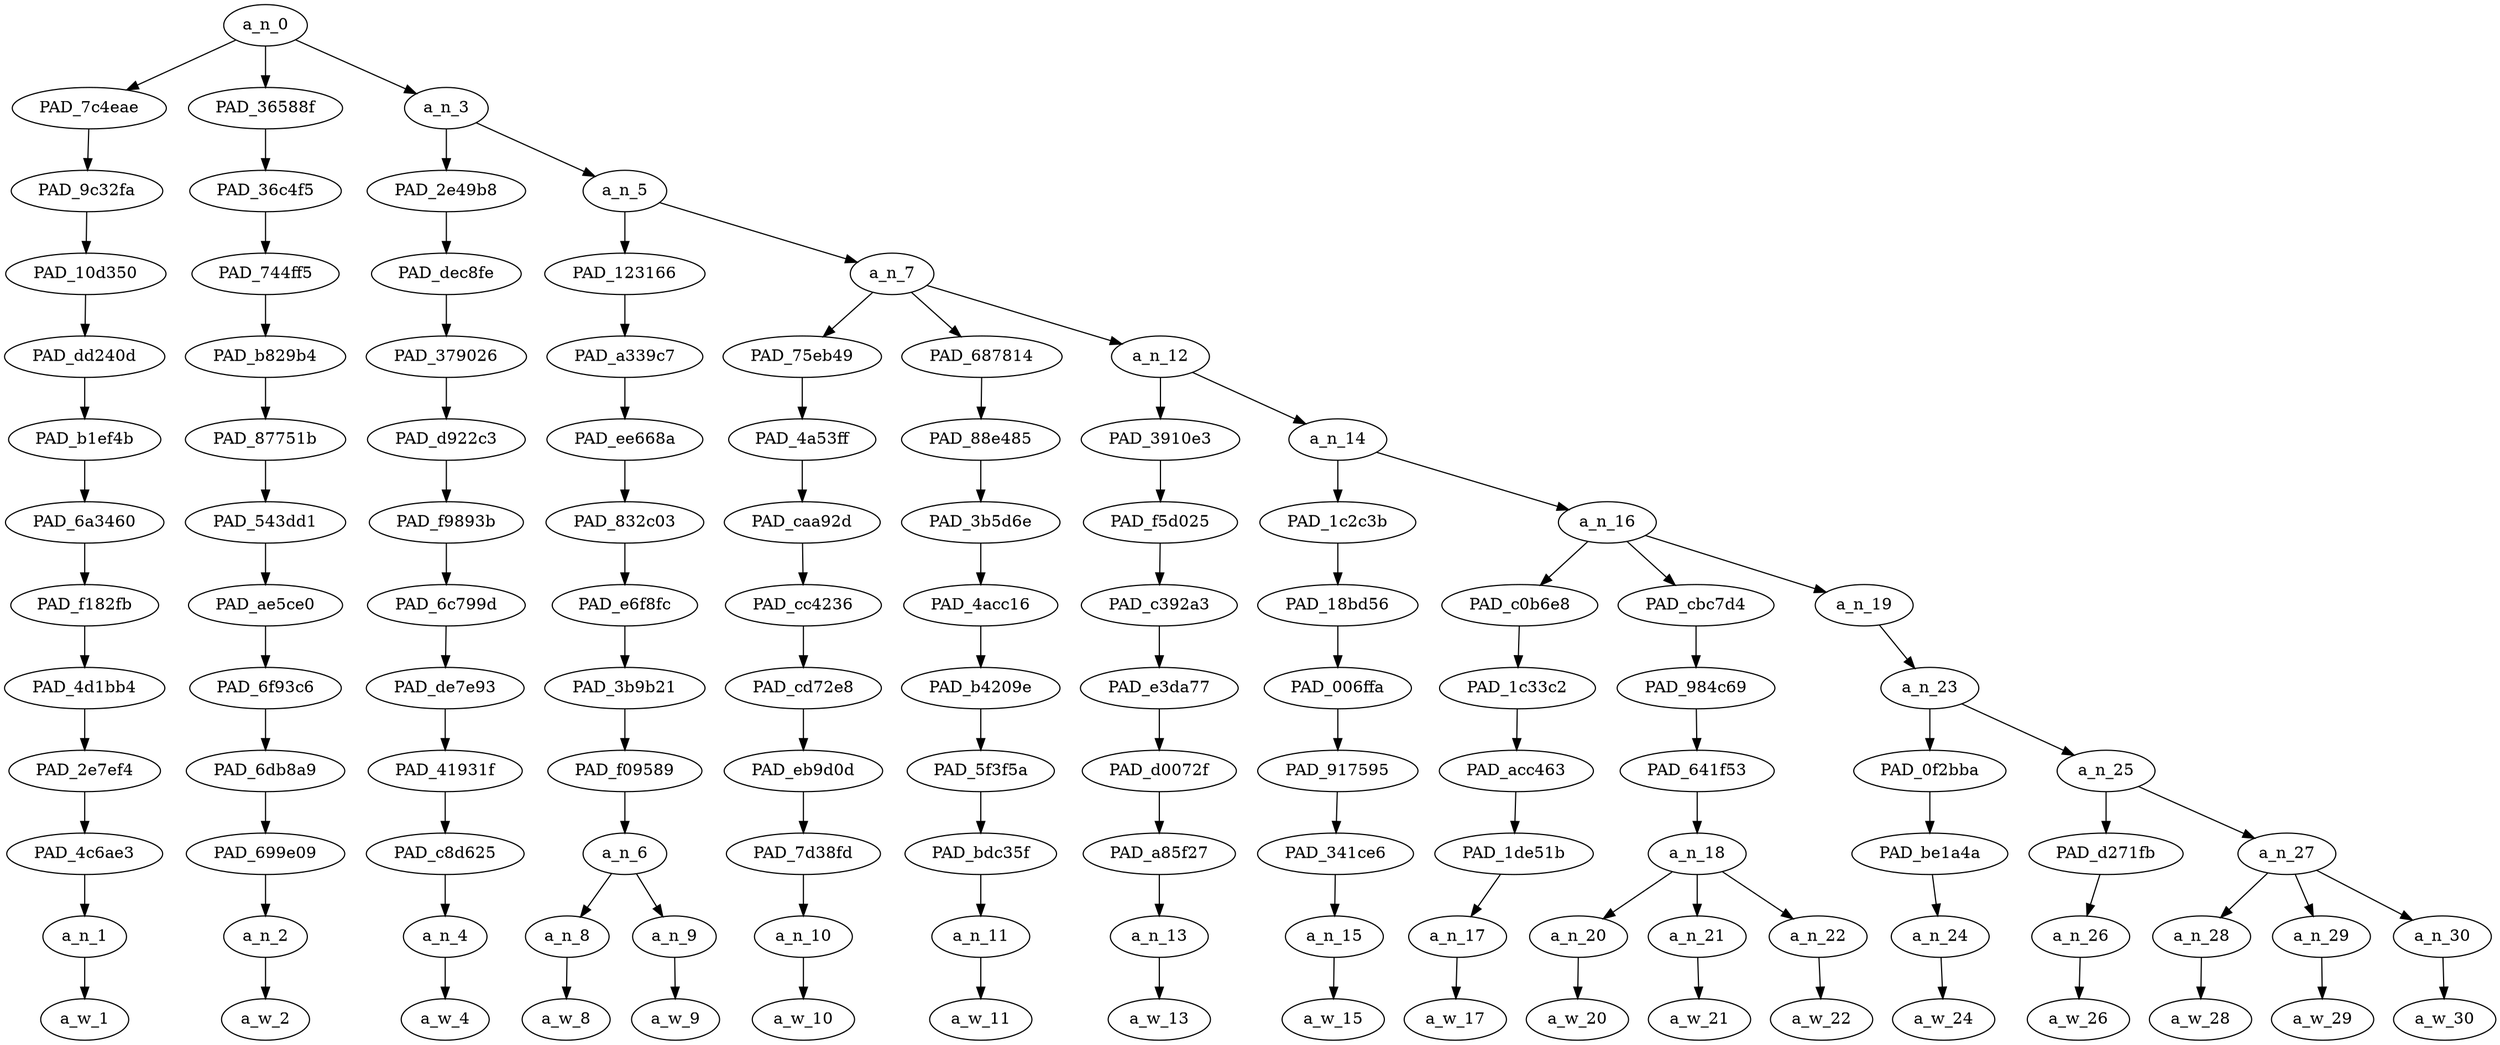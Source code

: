 strict digraph "" {
	a_n_0	[div_dir=-1,
		index=0,
		level=12,
		pos="1.4953703703703705,12!",
		text_span="[0, 1, 2, 3, 4, 5, 6, 7, 8, 9, 10, 11, 12, 13, 14, 15, 16, 17]",
		value=0.99999999];
	PAD_7c4eae	[div_dir=-1,
		index=0,
		level=11,
		pos="0.0,11!",
		text_span="[0]",
		value=0.01890742];
	a_n_0 -> PAD_7c4eae;
	PAD_36588f	[div_dir=-1,
		index=1,
		level=11,
		pos="1.0,11!",
		text_span="[1]",
		value=0.04407085];
	a_n_0 -> PAD_36588f;
	a_n_3	[div_dir=-1,
		index=2,
		level=11,
		pos="3.4861111111111116,11!",
		text_span="[2, 3, 4, 5, 6, 7, 8, 9, 10, 11, 12, 13, 14, 15, 16, 17]",
		value=0.93693472];
	a_n_0 -> a_n_3;
	PAD_9c32fa	[div_dir=-1,
		index=0,
		level=10,
		pos="0.0,10!",
		text_span="[0]",
		value=0.01890742];
	PAD_7c4eae -> PAD_9c32fa;
	PAD_10d350	[div_dir=-1,
		index=0,
		level=9,
		pos="0.0,9!",
		text_span="[0]",
		value=0.01890742];
	PAD_9c32fa -> PAD_10d350;
	PAD_dd240d	[div_dir=-1,
		index=0,
		level=8,
		pos="0.0,8!",
		text_span="[0]",
		value=0.01890742];
	PAD_10d350 -> PAD_dd240d;
	PAD_b1ef4b	[div_dir=-1,
		index=0,
		level=7,
		pos="0.0,7!",
		text_span="[0]",
		value=0.01890742];
	PAD_dd240d -> PAD_b1ef4b;
	PAD_6a3460	[div_dir=-1,
		index=0,
		level=6,
		pos="0.0,6!",
		text_span="[0]",
		value=0.01890742];
	PAD_b1ef4b -> PAD_6a3460;
	PAD_f182fb	[div_dir=-1,
		index=0,
		level=5,
		pos="0.0,5!",
		text_span="[0]",
		value=0.01890742];
	PAD_6a3460 -> PAD_f182fb;
	PAD_4d1bb4	[div_dir=-1,
		index=0,
		level=4,
		pos="0.0,4!",
		text_span="[0]",
		value=0.01890742];
	PAD_f182fb -> PAD_4d1bb4;
	PAD_2e7ef4	[div_dir=-1,
		index=0,
		level=3,
		pos="0.0,3!",
		text_span="[0]",
		value=0.01890742];
	PAD_4d1bb4 -> PAD_2e7ef4;
	PAD_4c6ae3	[div_dir=-1,
		index=0,
		level=2,
		pos="0.0,2!",
		text_span="[0]",
		value=0.01890742];
	PAD_2e7ef4 -> PAD_4c6ae3;
	a_n_1	[div_dir=-1,
		index=0,
		level=1,
		pos="0.0,1!",
		text_span="[0]",
		value=0.01890742];
	PAD_4c6ae3 -> a_n_1;
	a_w_1	[div_dir=0,
		index=0,
		level=0,
		pos="0,0!",
		text_span="[0]",
		value=so];
	a_n_1 -> a_w_1;
	PAD_36c4f5	[div_dir=-1,
		index=1,
		level=10,
		pos="1.0,10!",
		text_span="[1]",
		value=0.04407085];
	PAD_36588f -> PAD_36c4f5;
	PAD_744ff5	[div_dir=-1,
		index=1,
		level=9,
		pos="1.0,9!",
		text_span="[1]",
		value=0.04407085];
	PAD_36c4f5 -> PAD_744ff5;
	PAD_b829b4	[div_dir=-1,
		index=1,
		level=8,
		pos="1.0,8!",
		text_span="[1]",
		value=0.04407085];
	PAD_744ff5 -> PAD_b829b4;
	PAD_87751b	[div_dir=-1,
		index=1,
		level=7,
		pos="1.0,7!",
		text_span="[1]",
		value=0.04407085];
	PAD_b829b4 -> PAD_87751b;
	PAD_543dd1	[div_dir=-1,
		index=1,
		level=6,
		pos="1.0,6!",
		text_span="[1]",
		value=0.04407085];
	PAD_87751b -> PAD_543dd1;
	PAD_ae5ce0	[div_dir=-1,
		index=1,
		level=5,
		pos="1.0,5!",
		text_span="[1]",
		value=0.04407085];
	PAD_543dd1 -> PAD_ae5ce0;
	PAD_6f93c6	[div_dir=-1,
		index=1,
		level=4,
		pos="1.0,4!",
		text_span="[1]",
		value=0.04407085];
	PAD_ae5ce0 -> PAD_6f93c6;
	PAD_6db8a9	[div_dir=-1,
		index=1,
		level=3,
		pos="1.0,3!",
		text_span="[1]",
		value=0.04407085];
	PAD_6f93c6 -> PAD_6db8a9;
	PAD_699e09	[div_dir=-1,
		index=1,
		level=2,
		pos="1.0,2!",
		text_span="[1]",
		value=0.04407085];
	PAD_6db8a9 -> PAD_699e09;
	a_n_2	[div_dir=-1,
		index=1,
		level=1,
		pos="1.0,1!",
		text_span="[1]",
		value=0.04407085];
	PAD_699e09 -> a_n_2;
	a_w_2	[div_dir=0,
		index=1,
		level=0,
		pos="1,0!",
		text_span="[1]",
		value=boring];
	a_n_2 -> a_w_2;
	PAD_2e49b8	[div_dir=1,
		index=2,
		level=10,
		pos="2.0,10!",
		text_span="[2]",
		value=0.01893688];
	a_n_3 -> PAD_2e49b8;
	a_n_5	[div_dir=-1,
		index=3,
		level=10,
		pos="4.972222222222223,10!",
		text_span="[3, 4, 5, 6, 7, 8, 9, 10, 11, 12, 13, 14, 15, 16, 17]",
		value=0.91794625];
	a_n_3 -> a_n_5;
	PAD_dec8fe	[div_dir=1,
		index=2,
		level=9,
		pos="2.0,9!",
		text_span="[2]",
		value=0.01893688];
	PAD_2e49b8 -> PAD_dec8fe;
	PAD_379026	[div_dir=1,
		index=2,
		level=8,
		pos="2.0,8!",
		text_span="[2]",
		value=0.01893688];
	PAD_dec8fe -> PAD_379026;
	PAD_d922c3	[div_dir=1,
		index=2,
		level=7,
		pos="2.0,7!",
		text_span="[2]",
		value=0.01893688];
	PAD_379026 -> PAD_d922c3;
	PAD_f9893b	[div_dir=1,
		index=2,
		level=6,
		pos="2.0,6!",
		text_span="[2]",
		value=0.01893688];
	PAD_d922c3 -> PAD_f9893b;
	PAD_6c799d	[div_dir=1,
		index=2,
		level=5,
		pos="2.0,5!",
		text_span="[2]",
		value=0.01893688];
	PAD_f9893b -> PAD_6c799d;
	PAD_de7e93	[div_dir=1,
		index=2,
		level=4,
		pos="2.0,4!",
		text_span="[2]",
		value=0.01893688];
	PAD_6c799d -> PAD_de7e93;
	PAD_41931f	[div_dir=1,
		index=2,
		level=3,
		pos="2.0,3!",
		text_span="[2]",
		value=0.01893688];
	PAD_de7e93 -> PAD_41931f;
	PAD_c8d625	[div_dir=1,
		index=2,
		level=2,
		pos="2.0,2!",
		text_span="[2]",
		value=0.01893688];
	PAD_41931f -> PAD_c8d625;
	a_n_4	[div_dir=1,
		index=2,
		level=1,
		pos="2.0,1!",
		text_span="[2]",
		value=0.01893688];
	PAD_c8d625 -> a_n_4;
	a_w_4	[div_dir=0,
		index=2,
		level=0,
		pos="2,0!",
		text_span="[2]",
		value=that];
	a_n_4 -> a_w_4;
	PAD_123166	[div_dir=1,
		index=3,
		level=9,
		pos="3.5,9!",
		text_span="[3, 4]",
		value=0.21321377];
	a_n_5 -> PAD_123166;
	a_n_7	[div_dir=-1,
		index=4,
		level=9,
		pos="6.4444444444444455,9!",
		text_span="[5, 6, 7, 8, 9, 10, 11, 12, 13, 14, 15, 16, 17]",
		value=0.70467764];
	a_n_5 -> a_n_7;
	PAD_a339c7	[div_dir=1,
		index=3,
		level=8,
		pos="3.5,8!",
		text_span="[3, 4]",
		value=0.21321377];
	PAD_123166 -> PAD_a339c7;
	PAD_ee668a	[div_dir=1,
		index=3,
		level=7,
		pos="3.5,7!",
		text_span="[3, 4]",
		value=0.21321377];
	PAD_a339c7 -> PAD_ee668a;
	PAD_832c03	[div_dir=1,
		index=3,
		level=6,
		pos="3.5,6!",
		text_span="[3, 4]",
		value=0.21321377];
	PAD_ee668a -> PAD_832c03;
	PAD_e6f8fc	[div_dir=1,
		index=3,
		level=5,
		pos="3.5,5!",
		text_span="[3, 4]",
		value=0.21321377];
	PAD_832c03 -> PAD_e6f8fc;
	PAD_3b9b21	[div_dir=1,
		index=3,
		level=4,
		pos="3.5,4!",
		text_span="[3, 4]",
		value=0.21321377];
	PAD_e6f8fc -> PAD_3b9b21;
	PAD_f09589	[div_dir=1,
		index=3,
		level=3,
		pos="3.5,3!",
		text_span="[3, 4]",
		value=0.21321377];
	PAD_3b9b21 -> PAD_f09589;
	a_n_6	[div_dir=1,
		index=3,
		level=2,
		pos="3.5,2!",
		text_span="[3, 4]",
		value=0.21321377];
	PAD_f09589 -> a_n_6;
	a_n_8	[div_dir=-1,
		index=3,
		level=1,
		pos="3.0,1!",
		text_span="[3]",
		value=0.03010771];
	a_n_6 -> a_n_8;
	a_n_9	[div_dir=1,
		index=4,
		level=1,
		pos="4.0,1!",
		text_span="[4]",
		value=0.18276752];
	a_n_6 -> a_n_9;
	a_w_8	[div_dir=0,
		index=3,
		level=0,
		pos="3,0!",
		text_span="[3]",
		value=this];
	a_n_8 -> a_w_8;
	a_w_9	[div_dir=0,
		index=4,
		level=0,
		pos="4,0!",
		text_span="[4]",
		value=janitor];
	a_n_9 -> a_w_9;
	PAD_75eb49	[div_dir=-1,
		index=4,
		level=8,
		pos="5.0,8!",
		text_span="[5]",
		value=0.02874173];
	a_n_7 -> PAD_75eb49;
	PAD_687814	[div_dir=1,
		index=5,
		level=8,
		pos="6.0,8!",
		text_span="[6]",
		value=0.02879660];
	a_n_7 -> PAD_687814;
	a_n_12	[div_dir=-1,
		index=6,
		level=8,
		pos="8.333333333333334,8!",
		text_span="[7, 8, 9, 10, 11, 12, 13, 14, 15, 16, 17]",
		value=0.64692070];
	a_n_7 -> a_n_12;
	PAD_4a53ff	[div_dir=-1,
		index=4,
		level=7,
		pos="5.0,7!",
		text_span="[5]",
		value=0.02874173];
	PAD_75eb49 -> PAD_4a53ff;
	PAD_caa92d	[div_dir=-1,
		index=4,
		level=6,
		pos="5.0,6!",
		text_span="[5]",
		value=0.02874173];
	PAD_4a53ff -> PAD_caa92d;
	PAD_cc4236	[div_dir=-1,
		index=4,
		level=5,
		pos="5.0,5!",
		text_span="[5]",
		value=0.02874173];
	PAD_caa92d -> PAD_cc4236;
	PAD_cd72e8	[div_dir=-1,
		index=4,
		level=4,
		pos="5.0,4!",
		text_span="[5]",
		value=0.02874173];
	PAD_cc4236 -> PAD_cd72e8;
	PAD_eb9d0d	[div_dir=-1,
		index=4,
		level=3,
		pos="5.0,3!",
		text_span="[5]",
		value=0.02874173];
	PAD_cd72e8 -> PAD_eb9d0d;
	PAD_7d38fd	[div_dir=-1,
		index=4,
		level=2,
		pos="5.0,2!",
		text_span="[5]",
		value=0.02874173];
	PAD_eb9d0d -> PAD_7d38fd;
	a_n_10	[div_dir=-1,
		index=5,
		level=1,
		pos="5.0,1!",
		text_span="[5]",
		value=0.02874173];
	PAD_7d38fd -> a_n_10;
	a_w_10	[div_dir=0,
		index=5,
		level=0,
		pos="5,0!",
		text_span="[5]",
		value=has];
	a_n_10 -> a_w_10;
	PAD_88e485	[div_dir=1,
		index=5,
		level=7,
		pos="6.0,7!",
		text_span="[6]",
		value=0.02879660];
	PAD_687814 -> PAD_88e485;
	PAD_3b5d6e	[div_dir=1,
		index=5,
		level=6,
		pos="6.0,6!",
		text_span="[6]",
		value=0.02879660];
	PAD_88e485 -> PAD_3b5d6e;
	PAD_4acc16	[div_dir=1,
		index=5,
		level=5,
		pos="6.0,5!",
		text_span="[6]",
		value=0.02879660];
	PAD_3b5d6e -> PAD_4acc16;
	PAD_b4209e	[div_dir=1,
		index=5,
		level=4,
		pos="6.0,4!",
		text_span="[6]",
		value=0.02879660];
	PAD_4acc16 -> PAD_b4209e;
	PAD_5f3f5a	[div_dir=1,
		index=5,
		level=3,
		pos="6.0,3!",
		text_span="[6]",
		value=0.02879660];
	PAD_b4209e -> PAD_5f3f5a;
	PAD_bdc35f	[div_dir=1,
		index=5,
		level=2,
		pos="6.0,2!",
		text_span="[6]",
		value=0.02879660];
	PAD_5f3f5a -> PAD_bdc35f;
	a_n_11	[div_dir=1,
		index=6,
		level=1,
		pos="6.0,1!",
		text_span="[6]",
		value=0.02879660];
	PAD_bdc35f -> a_n_11;
	a_w_11	[div_dir=0,
		index=6,
		level=0,
		pos="6,0!",
		text_span="[6]",
		value=me];
	a_n_11 -> a_w_11;
	PAD_3910e3	[div_dir=-1,
		index=6,
		level=7,
		pos="7.0,7!",
		text_span="[7]",
		value=0.04418707];
	a_n_12 -> PAD_3910e3;
	a_n_14	[div_dir=-1,
		index=7,
		level=7,
		pos="9.666666666666668,7!",
		text_span="[8, 9, 10, 11, 12, 13, 14, 15, 16, 17]",
		value=0.60249372];
	a_n_12 -> a_n_14;
	PAD_f5d025	[div_dir=-1,
		index=6,
		level=6,
		pos="7.0,6!",
		text_span="[7]",
		value=0.04418707];
	PAD_3910e3 -> PAD_f5d025;
	PAD_c392a3	[div_dir=-1,
		index=6,
		level=5,
		pos="7.0,5!",
		text_span="[7]",
		value=0.04418707];
	PAD_f5d025 -> PAD_c392a3;
	PAD_e3da77	[div_dir=-1,
		index=6,
		level=4,
		pos="7.0,4!",
		text_span="[7]",
		value=0.04418707];
	PAD_c392a3 -> PAD_e3da77;
	PAD_d0072f	[div_dir=-1,
		index=6,
		level=3,
		pos="7.0,3!",
		text_span="[7]",
		value=0.04418707];
	PAD_e3da77 -> PAD_d0072f;
	PAD_a85f27	[div_dir=-1,
		index=6,
		level=2,
		pos="7.0,2!",
		text_span="[7]",
		value=0.04418707];
	PAD_d0072f -> PAD_a85f27;
	a_n_13	[div_dir=-1,
		index=7,
		level=1,
		pos="7.0,1!",
		text_span="[7]",
		value=0.04418707];
	PAD_a85f27 -> a_n_13;
	a_w_13	[div_dir=0,
		index=7,
		level=0,
		pos="7,0!",
		text_span="[7]",
		value=blocked];
	a_n_13 -> a_w_13;
	PAD_1c2c3b	[div_dir=1,
		index=7,
		level=6,
		pos="8.0,6!",
		text_span="[8]",
		value=0.04296449];
	a_n_14 -> PAD_1c2c3b;
	a_n_16	[div_dir=-1,
		index=8,
		level=6,
		pos="11.333333333333334,6!",
		text_span="[9, 10, 11, 12, 13, 14, 15, 16, 17]",
		value=0.55928540];
	a_n_14 -> a_n_16;
	PAD_18bd56	[div_dir=1,
		index=7,
		level=5,
		pos="8.0,5!",
		text_span="[8]",
		value=0.04296449];
	PAD_1c2c3b -> PAD_18bd56;
	PAD_006ffa	[div_dir=1,
		index=7,
		level=4,
		pos="8.0,4!",
		text_span="[8]",
		value=0.04296449];
	PAD_18bd56 -> PAD_006ffa;
	PAD_917595	[div_dir=1,
		index=7,
		level=3,
		pos="8.0,3!",
		text_span="[8]",
		value=0.04296449];
	PAD_006ffa -> PAD_917595;
	PAD_341ce6	[div_dir=1,
		index=7,
		level=2,
		pos="8.0,2!",
		text_span="[8]",
		value=0.04296449];
	PAD_917595 -> PAD_341ce6;
	a_n_15	[div_dir=1,
		index=8,
		level=1,
		pos="8.0,1!",
		text_span="[8]",
		value=0.04296449];
	PAD_341ce6 -> a_n_15;
	a_w_15	[div_dir=0,
		index=8,
		level=0,
		pos="8,0!",
		text_span="[8]",
		value=someone];
	a_n_15 -> a_w_15;
	PAD_c0b6e8	[div_dir=-1,
		index=8,
		level=5,
		pos="9.0,5!",
		text_span="[9]",
		value=0.06515094];
	a_n_16 -> PAD_c0b6e8;
	PAD_cbc7d4	[div_dir=-1,
		index=9,
		level=5,
		pos="11.0,5!",
		text_span="[10, 11, 12]",
		value=0.26606235];
	a_n_16 -> PAD_cbc7d4;
	a_n_19	[div_dir=-1,
		index=10,
		level=5,
		pos="14.0,5!",
		text_span="[13, 14, 15, 16, 17]",
		value=0.22781343];
	a_n_16 -> a_n_19;
	PAD_1c33c2	[div_dir=-1,
		index=8,
		level=4,
		pos="9.0,4!",
		text_span="[9]",
		value=0.06515094];
	PAD_c0b6e8 -> PAD_1c33c2;
	PAD_acc463	[div_dir=-1,
		index=8,
		level=3,
		pos="9.0,3!",
		text_span="[9]",
		value=0.06515094];
	PAD_1c33c2 -> PAD_acc463;
	PAD_1de51b	[div_dir=-1,
		index=8,
		level=2,
		pos="9.0,2!",
		text_span="[9]",
		value=0.06515094];
	PAD_acc463 -> PAD_1de51b;
	a_n_17	[div_dir=-1,
		index=9,
		level=1,
		pos="9.0,1!",
		text_span="[9]",
		value=0.06515094];
	PAD_1de51b -> a_n_17;
	a_w_17	[div_dir=0,
		index=9,
		level=0,
		pos="9,0!",
		text_span="[9]",
		value=call];
	a_n_17 -> a_w_17;
	PAD_984c69	[div_dir=-1,
		index=9,
		level=4,
		pos="11.0,4!",
		text_span="[10, 11, 12]",
		value=0.26606235];
	PAD_cbc7d4 -> PAD_984c69;
	PAD_641f53	[div_dir=-1,
		index=9,
		level=3,
		pos="11.0,3!",
		text_span="[10, 11, 12]",
		value=0.26606235];
	PAD_984c69 -> PAD_641f53;
	a_n_18	[div_dir=-1,
		index=9,
		level=2,
		pos="11.0,2!",
		text_span="[10, 11, 12]",
		value=0.26606235];
	PAD_641f53 -> a_n_18;
	a_n_20	[div_dir=1,
		index=10,
		level=1,
		pos="10.0,1!",
		text_span="[10]",
		value=0.04682157];
	a_n_18 -> a_n_20;
	a_n_21	[div_dir=1,
		index=11,
		level=1,
		pos="11.0,1!",
		text_span="[11]",
		value=0.10356084];
	a_n_18 -> a_n_21;
	a_n_22	[div_dir=-1,
		index=12,
		level=1,
		pos="12.0,1!",
		text_span="[12]",
		value=0.11527332];
	a_n_18 -> a_n_22;
	a_w_20	[div_dir=0,
		index=10,
		level=0,
		pos="10,0!",
		text_span="[10]",
		value=this1];
	a_n_20 -> a_w_20;
	a_w_21	[div_dir=0,
		index=11,
		level=0,
		pos="11,0!",
		text_span="[11]",
		value=porch];
	a_n_21 -> a_w_21;
	a_w_22	[div_dir=0,
		index=12,
		level=0,
		pos="12,0!",
		text_span="[12]",
		value=monkey];
	a_n_22 -> a_w_22;
	a_n_23	[div_dir=-1,
		index=10,
		level=4,
		pos="14.0,4!",
		text_span="[13, 14, 15, 16, 17]",
		value=0.22776563];
	a_n_19 -> a_n_23;
	PAD_0f2bba	[div_dir=-1,
		index=10,
		level=3,
		pos="13.0,3!",
		text_span="[13]",
		value=0.02965521];
	a_n_23 -> PAD_0f2bba;
	a_n_25	[div_dir=-1,
		index=11,
		level=3,
		pos="15.0,3!",
		text_span="[14, 15, 16, 17]",
		value=0.19806262];
	a_n_23 -> a_n_25;
	PAD_be1a4a	[div_dir=-1,
		index=10,
		level=2,
		pos="13.0,2!",
		text_span="[13]",
		value=0.02965521];
	PAD_0f2bba -> PAD_be1a4a;
	a_n_24	[div_dir=-1,
		index=13,
		level=1,
		pos="13.0,1!",
		text_span="[13]",
		value=0.02965521];
	PAD_be1a4a -> a_n_24;
	a_w_24	[div_dir=0,
		index=13,
		level=0,
		pos="13,0!",
		text_span="[13]",
		value=to];
	a_n_24 -> a_w_24;
	PAD_d271fb	[div_dir=1,
		index=11,
		level=2,
		pos="14.0,2!",
		text_span="[14]",
		value=0.03893874];
	a_n_25 -> PAD_d271fb;
	a_n_27	[div_dir=-1,
		index=12,
		level=2,
		pos="16.0,2!",
		text_span="[15, 16, 17]",
		value=0.15907579];
	a_n_25 -> a_n_27;
	a_n_26	[div_dir=1,
		index=14,
		level=1,
		pos="14.0,1!",
		text_span="[14]",
		value=0.03893874];
	PAD_d271fb -> a_n_26;
	a_w_26	[div_dir=0,
		index=14,
		level=0,
		pos="14,0!",
		text_span="[14]",
		value=clean];
	a_n_26 -> a_w_26;
	a_n_28	[div_dir=-1,
		index=15,
		level=1,
		pos="15.0,1!",
		text_span="[15]",
		value=0.02689106];
	a_n_27 -> a_n_28;
	a_n_29	[div_dir=1,
		index=16,
		level=1,
		pos="16.0,1!",
		text_span="[16]",
		value=0.06639269];
	a_n_27 -> a_n_29;
	a_n_30	[div_dir=-1,
		index=17,
		level=1,
		pos="17.0,1!",
		text_span="[17]",
		value=0.06569663];
	a_n_27 -> a_n_30;
	a_w_28	[div_dir=0,
		index=15,
		level=0,
		pos="15,0!",
		text_span="[15]",
		value=my];
	a_n_28 -> a_w_28;
	a_w_29	[div_dir=0,
		index=16,
		level=0,
		pos="16,0!",
		text_span="[16]",
		value=mf];
	a_n_29 -> a_w_29;
	a_w_30	[div_dir=0,
		index=17,
		level=0,
		pos="17,0!",
		text_span="[17]",
		value=toilet];
	a_n_30 -> a_w_30;
}
